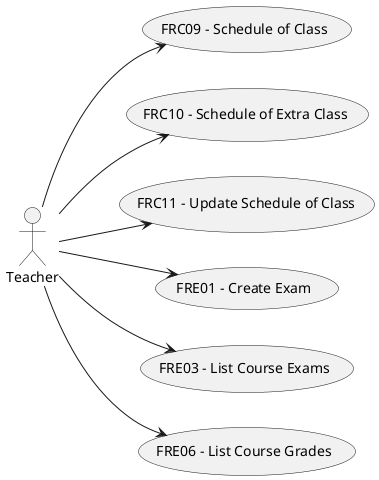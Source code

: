 @startuml
'https://plantuml.com/use-case-diagram

left to right direction 

:Teacher: as Teacher
(FRC09 - Schedule of Class) as (SC)
(FRC10 - Schedule of Extra Class) as (SEC)
(FRC11 - Update Schedule of Class) as (USC)
(FRE01 - Create Exam) as (CE)
(FRE03 - List Course Exams) as (LCE)
(FRE06 - List Course Grades) as (LCG)

Teacher --> (SC)
Teacher --> (SEC)
Teacher --> (USC)
Teacher --> (CE)
Teacher --> (LCE)
Teacher --> (LCG)

@enduml